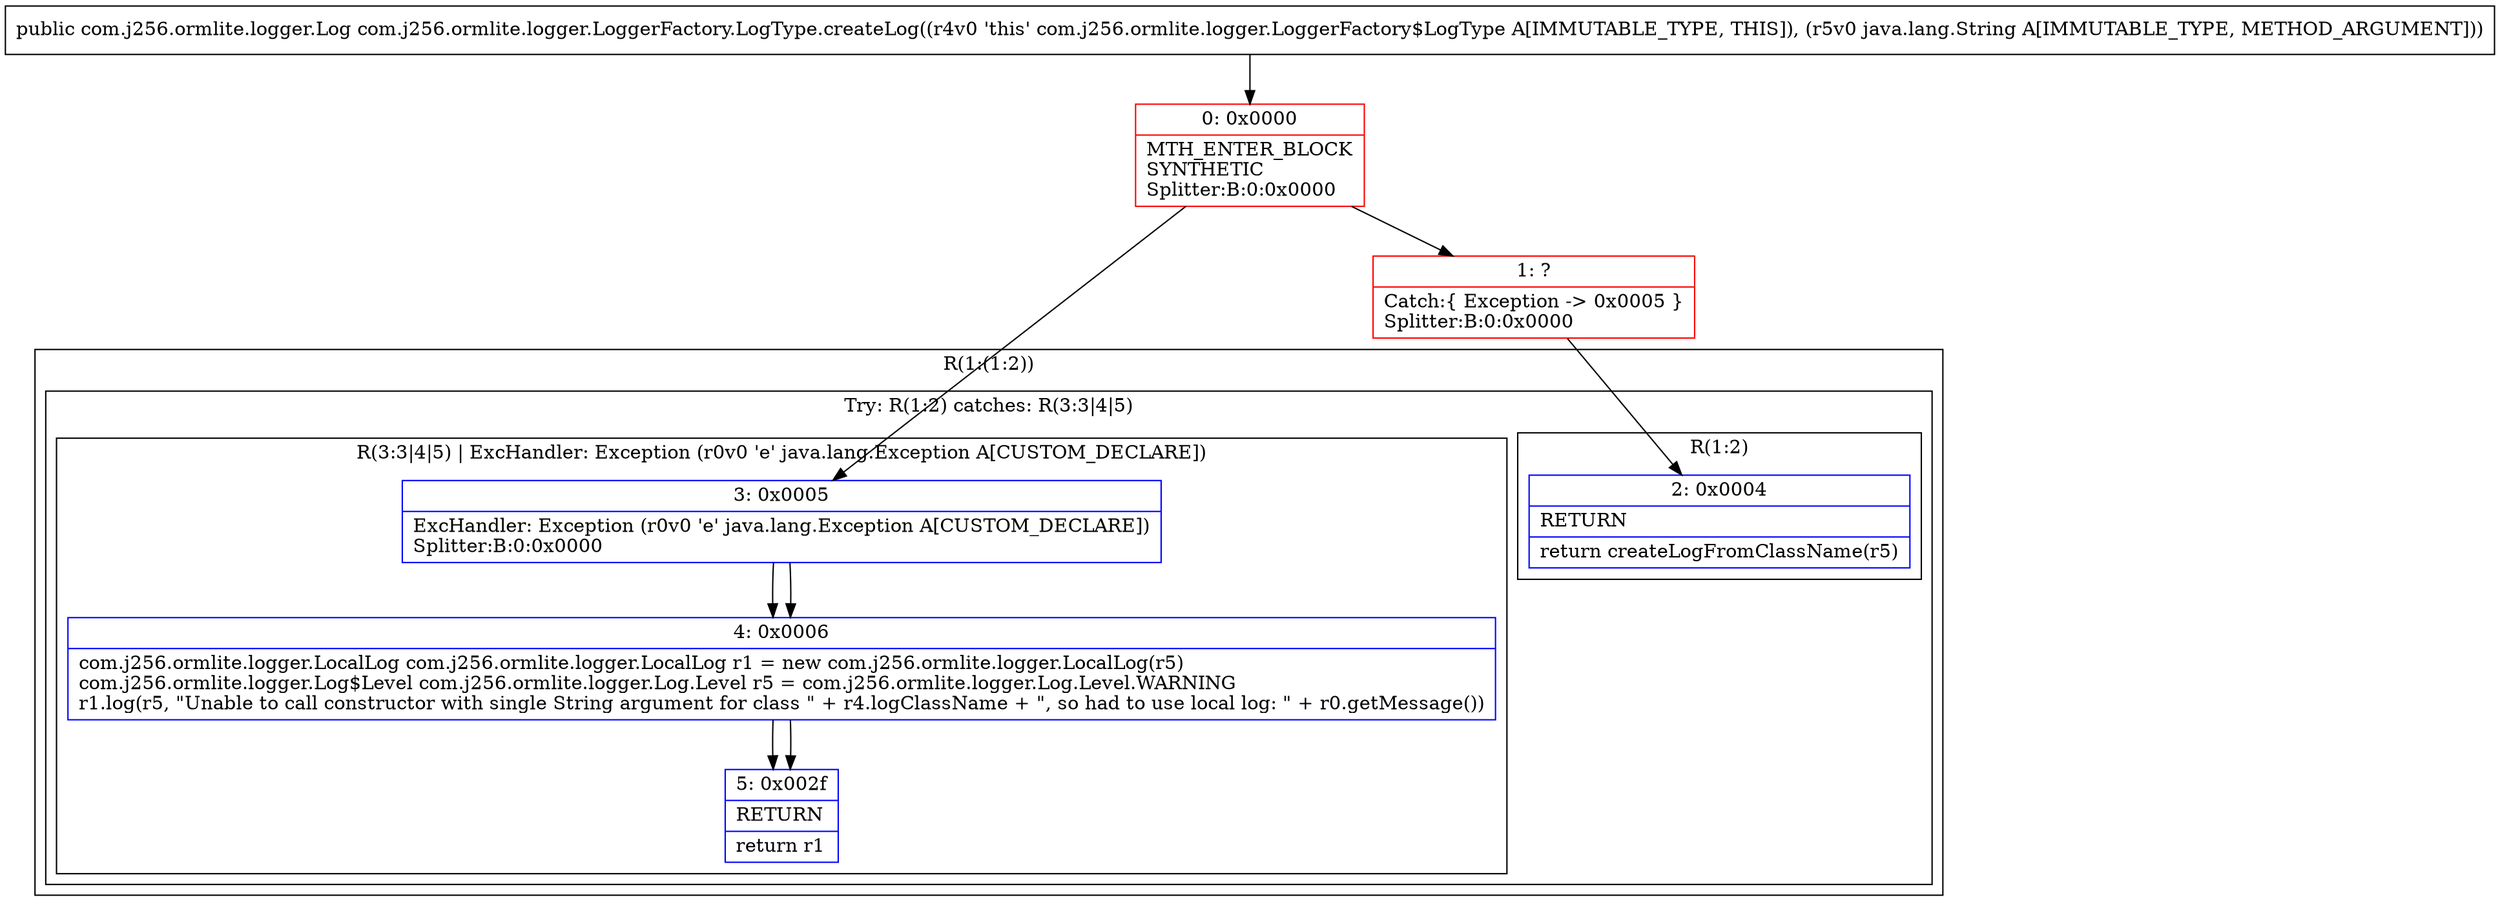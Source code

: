 digraph "CFG forcom.j256.ormlite.logger.LoggerFactory.LogType.createLog(Ljava\/lang\/String;)Lcom\/j256\/ormlite\/logger\/Log;" {
subgraph cluster_Region_1644170370 {
label = "R(1:(1:2))";
node [shape=record,color=blue];
subgraph cluster_TryCatchRegion_1696396330 {
label = "Try: R(1:2) catches: R(3:3|4|5)";
node [shape=record,color=blue];
subgraph cluster_Region_882262961 {
label = "R(1:2)";
node [shape=record,color=blue];
Node_2 [shape=record,label="{2\:\ 0x0004|RETURN\l|return createLogFromClassName(r5)\l}"];
}
subgraph cluster_Region_1603348376 {
label = "R(3:3|4|5) | ExcHandler: Exception (r0v0 'e' java.lang.Exception A[CUSTOM_DECLARE])\l";
node [shape=record,color=blue];
Node_3 [shape=record,label="{3\:\ 0x0005|ExcHandler: Exception (r0v0 'e' java.lang.Exception A[CUSTOM_DECLARE])\lSplitter:B:0:0x0000\l}"];
Node_4 [shape=record,label="{4\:\ 0x0006|com.j256.ormlite.logger.LocalLog com.j256.ormlite.logger.LocalLog r1 = new com.j256.ormlite.logger.LocalLog(r5)\lcom.j256.ormlite.logger.Log$Level com.j256.ormlite.logger.Log.Level r5 = com.j256.ormlite.logger.Log.Level.WARNING\lr1.log(r5, \"Unable to call constructor with single String argument for class \" + r4.logClassName + \", so had to use local log: \" + r0.getMessage())\l}"];
Node_5 [shape=record,label="{5\:\ 0x002f|RETURN\l|return r1\l}"];
}
}
}
subgraph cluster_Region_1603348376 {
label = "R(3:3|4|5) | ExcHandler: Exception (r0v0 'e' java.lang.Exception A[CUSTOM_DECLARE])\l";
node [shape=record,color=blue];
Node_3 [shape=record,label="{3\:\ 0x0005|ExcHandler: Exception (r0v0 'e' java.lang.Exception A[CUSTOM_DECLARE])\lSplitter:B:0:0x0000\l}"];
Node_4 [shape=record,label="{4\:\ 0x0006|com.j256.ormlite.logger.LocalLog com.j256.ormlite.logger.LocalLog r1 = new com.j256.ormlite.logger.LocalLog(r5)\lcom.j256.ormlite.logger.Log$Level com.j256.ormlite.logger.Log.Level r5 = com.j256.ormlite.logger.Log.Level.WARNING\lr1.log(r5, \"Unable to call constructor with single String argument for class \" + r4.logClassName + \", so had to use local log: \" + r0.getMessage())\l}"];
Node_5 [shape=record,label="{5\:\ 0x002f|RETURN\l|return r1\l}"];
}
Node_0 [shape=record,color=red,label="{0\:\ 0x0000|MTH_ENTER_BLOCK\lSYNTHETIC\lSplitter:B:0:0x0000\l}"];
Node_1 [shape=record,color=red,label="{1\:\ ?|Catch:\{ Exception \-\> 0x0005 \}\lSplitter:B:0:0x0000\l}"];
MethodNode[shape=record,label="{public com.j256.ormlite.logger.Log com.j256.ormlite.logger.LoggerFactory.LogType.createLog((r4v0 'this' com.j256.ormlite.logger.LoggerFactory$LogType A[IMMUTABLE_TYPE, THIS]), (r5v0 java.lang.String A[IMMUTABLE_TYPE, METHOD_ARGUMENT])) }"];
MethodNode -> Node_0;
Node_3 -> Node_4;
Node_4 -> Node_5;
Node_3 -> Node_4;
Node_4 -> Node_5;
Node_0 -> Node_1;
Node_0 -> Node_3;
Node_1 -> Node_2;
}

